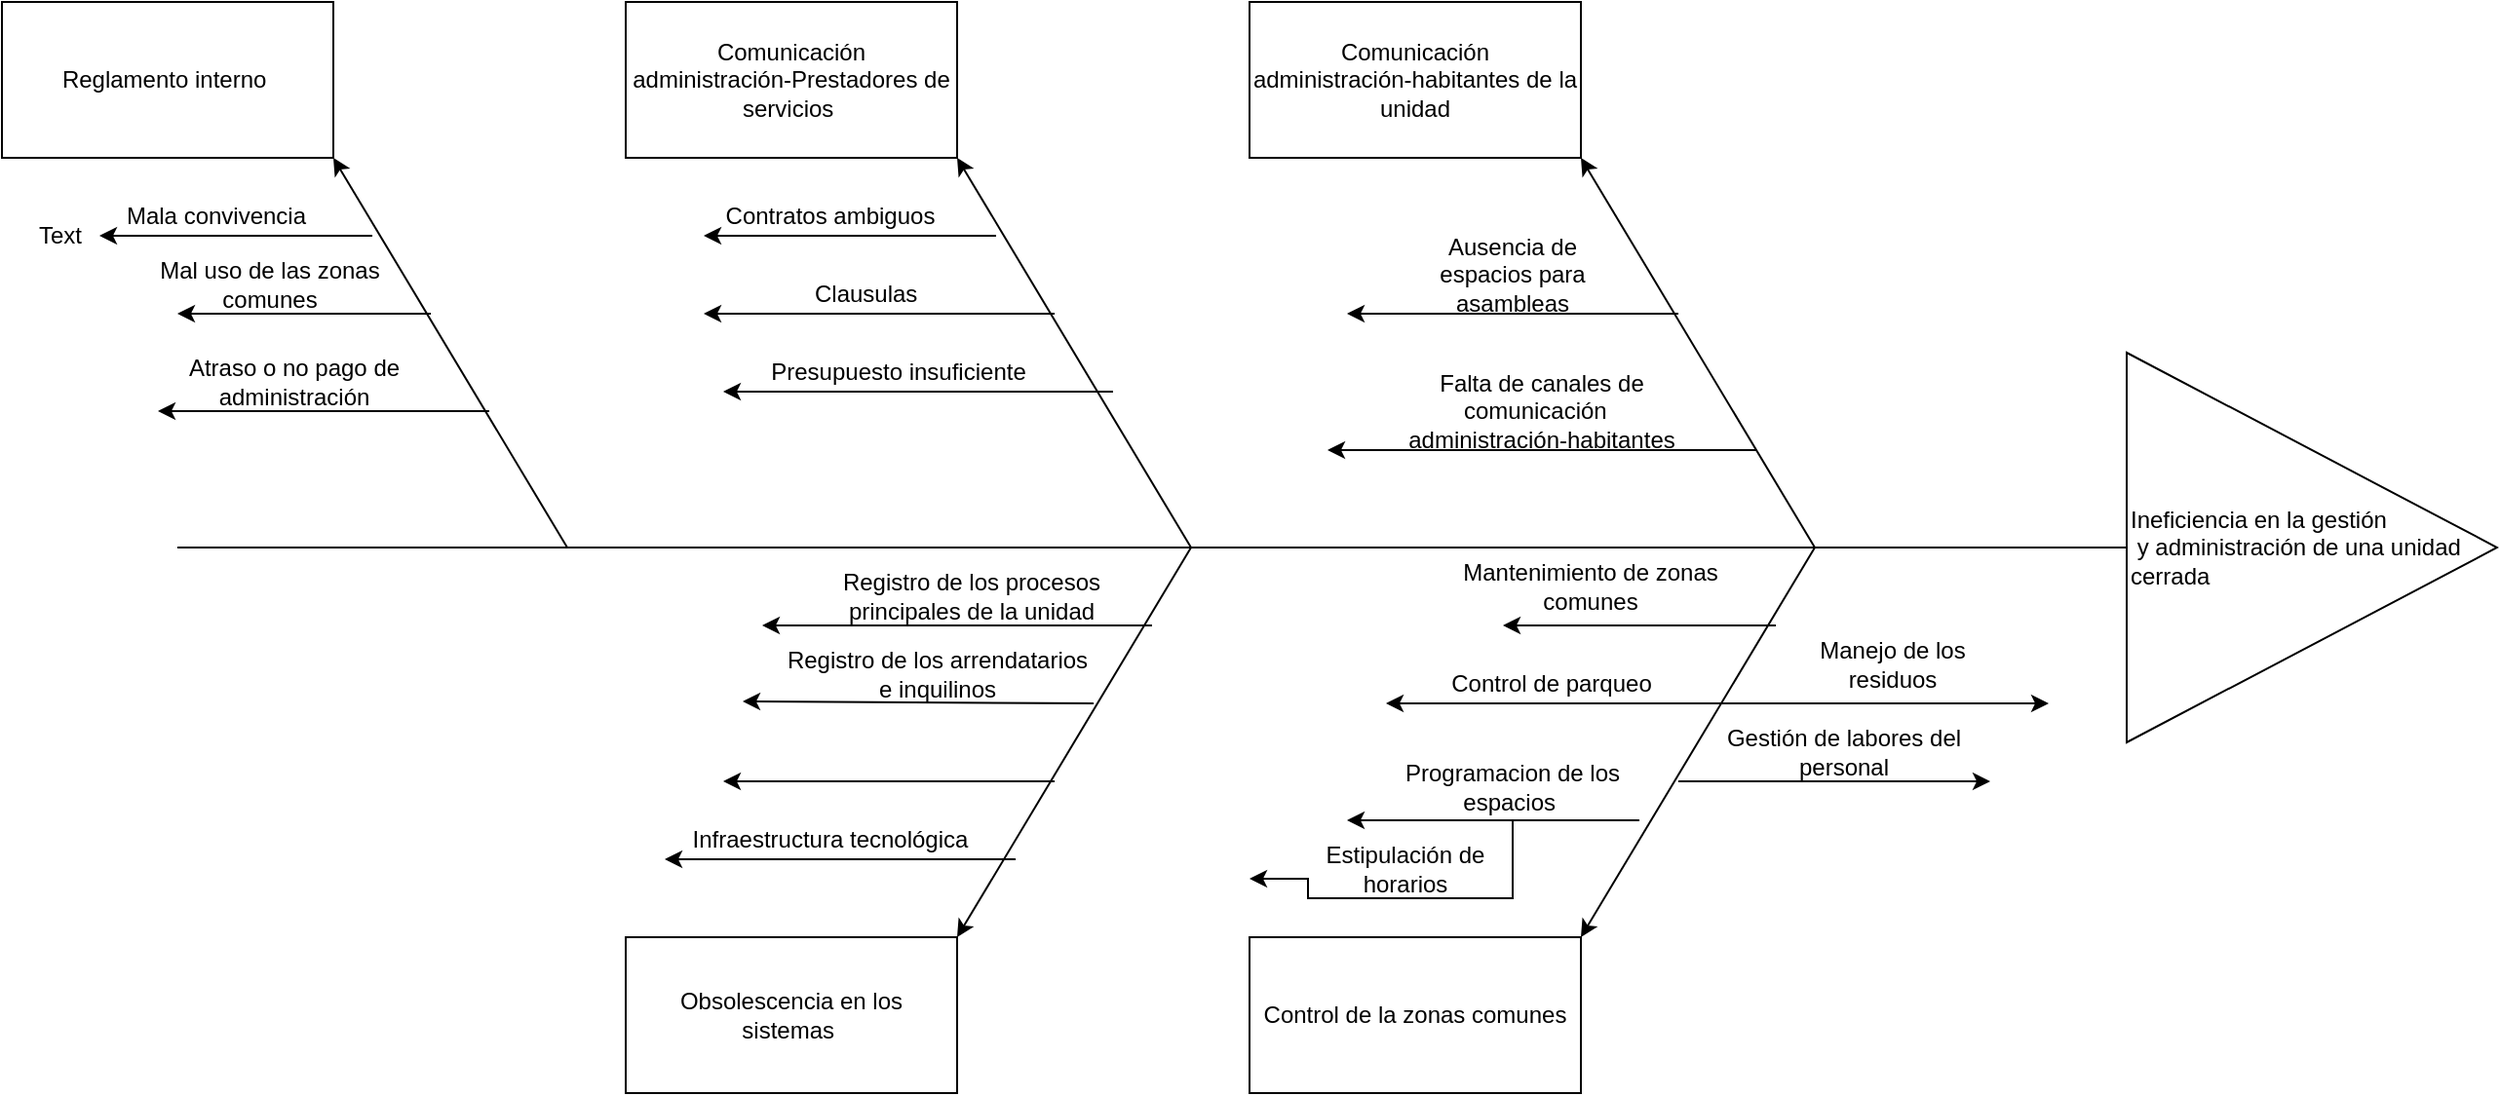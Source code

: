 <mxfile version="13.6.4" type="github"><diagram id="4Pq6zQ68oHaffWO7djld" name="Page-1"><mxGraphModel dx="2334" dy="895" grid="1" gridSize="10" guides="1" tooltips="1" connect="1" arrows="1" fold="1" page="1" pageScale="1" pageWidth="827" pageHeight="1169" math="0" shadow="0"><root><mxCell id="0"/><mxCell id="1" parent="0"/><mxCell id="NMi4Bcfd9XxEopdZftl2-1" value="" style="endArrow=none;html=1;" parent="1" edge="1" target="NMi4Bcfd9XxEopdZftl2-2"><mxGeometry width="50" height="50" relative="1" as="geometry"><mxPoint x="-240" y="280" as="sourcePoint"/><mxPoint x="660" y="280" as="targetPoint"/></mxGeometry></mxCell><mxCell id="NMi4Bcfd9XxEopdZftl2-2" value="Ineficiencia en la gestión&lt;br&gt;&amp;nbsp;y administración de una unidad cerrada" style="triangle;whiteSpace=wrap;html=1;align=left;" parent="1" vertex="1"><mxGeometry x="760" y="180" width="190" height="200" as="geometry"/></mxCell><mxCell id="NMi4Bcfd9XxEopdZftl2-6" value="" style="endArrow=classic;html=1;entryX=1;entryY=1;entryDx=0;entryDy=0;" parent="1" edge="1" target="d_6_mABkJplP2r1XJxD0-2"><mxGeometry width="50" height="50" relative="1" as="geometry"><mxPoint x="600" y="280" as="sourcePoint"/><mxPoint x="480" y="160" as="targetPoint"/></mxGeometry></mxCell><mxCell id="NMi4Bcfd9XxEopdZftl2-7" value="" style="endArrow=classic;html=1;entryX=1;entryY=0;entryDx=0;entryDy=0;" parent="1" edge="1" target="d_6_mABkJplP2r1XJxD0-3"><mxGeometry width="50" height="50" relative="1" as="geometry"><mxPoint x="600" y="280" as="sourcePoint"/><mxPoint x="480" y="400" as="targetPoint"/></mxGeometry></mxCell><mxCell id="NMi4Bcfd9XxEopdZftl2-8" value="" style="endArrow=classic;html=1;entryX=1;entryY=1;entryDx=0;entryDy=0;" parent="1" edge="1" target="d_6_mABkJplP2r1XJxD0-1"><mxGeometry width="50" height="50" relative="1" as="geometry"><mxPoint x="280" y="280" as="sourcePoint"/><mxPoint x="160" y="160" as="targetPoint"/></mxGeometry></mxCell><mxCell id="NMi4Bcfd9XxEopdZftl2-9" value="" style="endArrow=classic;html=1;entryX=1;entryY=0;entryDx=0;entryDy=0;" parent="1" edge="1" target="d_6_mABkJplP2r1XJxD0-4"><mxGeometry width="50" height="50" relative="1" as="geometry"><mxPoint x="280" y="280" as="sourcePoint"/><mxPoint x="160" y="400" as="targetPoint"/></mxGeometry></mxCell><mxCell id="d_6_mABkJplP2r1XJxD0-1" value="Comunicación&lt;br&gt;administración-Prestadores de servicios&amp;nbsp;" style="rounded=0;whiteSpace=wrap;html=1;" vertex="1" parent="1"><mxGeometry x="-10" width="170" height="80" as="geometry"/></mxCell><mxCell id="d_6_mABkJplP2r1XJxD0-2" value="Comunicación&lt;br&gt;administración-habitantes de la unidad" style="rounded=0;whiteSpace=wrap;html=1;" vertex="1" parent="1"><mxGeometry x="310" width="170" height="80" as="geometry"/></mxCell><mxCell id="d_6_mABkJplP2r1XJxD0-3" value="Control de la zonas comunes" style="rounded=0;whiteSpace=wrap;html=1;" vertex="1" parent="1"><mxGeometry x="310" y="480" width="170" height="80" as="geometry"/></mxCell><mxCell id="d_6_mABkJplP2r1XJxD0-4" value="Obsolescencia en los sistemas&amp;nbsp;" style="rounded=0;whiteSpace=wrap;html=1;" vertex="1" parent="1"><mxGeometry x="-10" y="480" width="170" height="80" as="geometry"/></mxCell><mxCell id="d_6_mABkJplP2r1XJxD0-6" value="" style="endArrow=classic;html=1;" edge="1" parent="1"><mxGeometry width="50" height="50" relative="1" as="geometry"><mxPoint x="570" y="230" as="sourcePoint"/><mxPoint x="350" y="230" as="targetPoint"/></mxGeometry></mxCell><mxCell id="d_6_mABkJplP2r1XJxD0-7" value="Falta de canales de comunicación&amp;nbsp;&amp;nbsp;&lt;br&gt;administración-habitantes" style="text;html=1;strokeColor=none;fillColor=none;align=center;verticalAlign=middle;whiteSpace=wrap;rounded=0;" vertex="1" parent="1"><mxGeometry x="370" y="190" width="180" height="40" as="geometry"/></mxCell><mxCell id="d_6_mABkJplP2r1XJxD0-8" value="" style="endArrow=classic;html=1;" edge="1" parent="1"><mxGeometry width="50" height="50" relative="1" as="geometry"><mxPoint x="530" y="160" as="sourcePoint"/><mxPoint x="360" y="160" as="targetPoint"/></mxGeometry></mxCell><mxCell id="d_6_mABkJplP2r1XJxD0-12" value="Ausencia de espacios para asambleas" style="text;html=1;strokeColor=none;fillColor=none;align=center;verticalAlign=middle;whiteSpace=wrap;rounded=0;" vertex="1" parent="1"><mxGeometry x="390" y="120" width="110" height="40" as="geometry"/></mxCell><mxCell id="d_6_mABkJplP2r1XJxD0-13" value="" style="endArrow=classic;html=1;" edge="1" parent="1"><mxGeometry width="50" height="50" relative="1" as="geometry"><mxPoint x="-40" y="280" as="sourcePoint"/><mxPoint x="-160" y="80" as="targetPoint"/></mxGeometry></mxCell><mxCell id="d_6_mABkJplP2r1XJxD0-14" value="Reglamento interno&amp;nbsp;" style="rounded=0;whiteSpace=wrap;html=1;" vertex="1" parent="1"><mxGeometry x="-330" width="170" height="80" as="geometry"/></mxCell><mxCell id="d_6_mABkJplP2r1XJxD0-15" value="" style="endArrow=classic;html=1;" edge="1" parent="1" target="d_6_mABkJplP2r1XJxD0-16"><mxGeometry width="50" height="50" relative="1" as="geometry"><mxPoint x="-140" y="120" as="sourcePoint"/><mxPoint x="-300" y="120" as="targetPoint"/></mxGeometry></mxCell><mxCell id="d_6_mABkJplP2r1XJxD0-16" value="Text" style="text;html=1;strokeColor=none;fillColor=none;align=center;verticalAlign=middle;whiteSpace=wrap;rounded=0;" vertex="1" parent="1"><mxGeometry x="-320" y="110.0" width="40" height="20" as="geometry"/></mxCell><mxCell id="d_6_mABkJplP2r1XJxD0-17" value="Mala convivencia" style="text;html=1;strokeColor=none;fillColor=none;align=center;verticalAlign=middle;whiteSpace=wrap;rounded=0;" vertex="1" parent="1"><mxGeometry x="-280" y="100" width="120" height="20" as="geometry"/></mxCell><mxCell id="d_6_mABkJplP2r1XJxD0-18" value="" style="endArrow=classic;html=1;" edge="1" parent="1"><mxGeometry width="50" height="50" relative="1" as="geometry"><mxPoint x="-110" y="160" as="sourcePoint"/><mxPoint x="-240" y="160" as="targetPoint"/></mxGeometry></mxCell><mxCell id="d_6_mABkJplP2r1XJxD0-19" value="Mal uso de las zonas comunes" style="text;html=1;strokeColor=none;fillColor=none;align=center;verticalAlign=middle;whiteSpace=wrap;rounded=0;" vertex="1" parent="1"><mxGeometry x="-265" y="130" width="145" height="30" as="geometry"/></mxCell><mxCell id="d_6_mABkJplP2r1XJxD0-22" value="Atraso o no pago de administración" style="text;html=1;strokeColor=none;fillColor=none;align=center;verticalAlign=middle;whiteSpace=wrap;rounded=0;" vertex="1" parent="1"><mxGeometry x="-265" y="180" width="170" height="30" as="geometry"/></mxCell><mxCell id="d_6_mABkJplP2r1XJxD0-23" value="" style="endArrow=classic;html=1;" edge="1" parent="1"><mxGeometry width="50" height="50" relative="1" as="geometry"><mxPoint x="-80" y="210" as="sourcePoint"/><mxPoint x="-250" y="210" as="targetPoint"/></mxGeometry></mxCell><mxCell id="d_6_mABkJplP2r1XJxD0-25" value="" style="endArrow=classic;html=1;" edge="1" parent="1"><mxGeometry width="50" height="50" relative="1" as="geometry"><mxPoint x="180" y="120" as="sourcePoint"/><mxPoint x="30" y="120" as="targetPoint"/></mxGeometry></mxCell><mxCell id="d_6_mABkJplP2r1XJxD0-27" value="Contratos ambiguos" style="text;html=1;strokeColor=none;fillColor=none;align=center;verticalAlign=middle;whiteSpace=wrap;rounded=0;" vertex="1" parent="1"><mxGeometry x="30" y="100" width="130" height="20" as="geometry"/></mxCell><mxCell id="d_6_mABkJplP2r1XJxD0-28" value="" style="endArrow=classic;html=1;" edge="1" parent="1"><mxGeometry width="50" height="50" relative="1" as="geometry"><mxPoint x="210" y="160" as="sourcePoint"/><mxPoint x="30" y="160" as="targetPoint"/></mxGeometry></mxCell><mxCell id="d_6_mABkJplP2r1XJxD0-30" value="Registro de los procesos principales de la unidad" style="text;html=1;strokeColor=none;fillColor=none;align=center;verticalAlign=middle;whiteSpace=wrap;rounded=0;" vertex="1" parent="1"><mxGeometry x="75" y="290" width="185" height="30" as="geometry"/></mxCell><mxCell id="d_6_mABkJplP2r1XJxD0-31" value="Control de parqueo" style="text;html=1;strokeColor=none;fillColor=none;align=center;verticalAlign=middle;whiteSpace=wrap;rounded=0;" vertex="1" parent="1"><mxGeometry x="390" y="340" width="150" height="20" as="geometry"/></mxCell><mxCell id="d_6_mABkJplP2r1XJxD0-32" value="Mantenimiento de zonas comunes" style="text;html=1;strokeColor=none;fillColor=none;align=center;verticalAlign=middle;whiteSpace=wrap;rounded=0;" vertex="1" parent="1"><mxGeometry x="400" y="280" width="170" height="40" as="geometry"/></mxCell><mxCell id="d_6_mABkJplP2r1XJxD0-33" value="Presupuesto insuficiente" style="text;html=1;strokeColor=none;fillColor=none;align=center;verticalAlign=middle;whiteSpace=wrap;rounded=0;" vertex="1" parent="1"><mxGeometry x="50" y="180" width="160" height="20" as="geometry"/></mxCell><mxCell id="d_6_mABkJplP2r1XJxD0-34" value="Clausulas&amp;nbsp;" style="text;html=1;strokeColor=none;fillColor=none;align=center;verticalAlign=middle;whiteSpace=wrap;rounded=0;" vertex="1" parent="1"><mxGeometry x="40" y="140" width="150" height="20" as="geometry"/></mxCell><mxCell id="d_6_mABkJplP2r1XJxD0-35" value="" style="endArrow=classic;html=1;" edge="1" parent="1"><mxGeometry width="50" height="50" relative="1" as="geometry"><mxPoint x="240" y="200" as="sourcePoint"/><mxPoint x="40" y="200" as="targetPoint"/></mxGeometry></mxCell><mxCell id="d_6_mABkJplP2r1XJxD0-38" value="" style="endArrow=classic;html=1;" edge="1" parent="1"><mxGeometry width="50" height="50" relative="1" as="geometry"><mxPoint x="580" y="320" as="sourcePoint"/><mxPoint x="440" y="320" as="targetPoint"/></mxGeometry></mxCell><mxCell id="d_6_mABkJplP2r1XJxD0-39" value="" style="endArrow=classic;html=1;" edge="1" parent="1"><mxGeometry width="50" height="50" relative="1" as="geometry"><mxPoint x="550" y="360" as="sourcePoint"/><mxPoint x="380" y="360" as="targetPoint"/></mxGeometry></mxCell><mxCell id="d_6_mABkJplP2r1XJxD0-40" value="" style="endArrow=classic;html=1;" edge="1" parent="1"><mxGeometry width="50" height="50" relative="1" as="geometry"><mxPoint x="510" y="420" as="sourcePoint"/><mxPoint x="360" y="420" as="targetPoint"/></mxGeometry></mxCell><mxCell id="d_6_mABkJplP2r1XJxD0-41" value="Gestión de labores del personal" style="text;html=1;strokeColor=none;fillColor=none;align=center;verticalAlign=middle;whiteSpace=wrap;rounded=0;" vertex="1" parent="1"><mxGeometry x="540" y="370" width="150" height="30" as="geometry"/></mxCell><mxCell id="d_6_mABkJplP2r1XJxD0-42" value="Estipulación de horarios" style="text;html=1;strokeColor=none;fillColor=none;align=center;verticalAlign=middle;whiteSpace=wrap;rounded=0;" vertex="1" parent="1"><mxGeometry x="340" y="430" width="100" height="30" as="geometry"/></mxCell><mxCell id="d_6_mABkJplP2r1XJxD0-44" style="edgeStyle=orthogonalEdgeStyle;rounded=0;orthogonalLoop=1;jettySize=auto;html=1;verticalAlign=top;" edge="1" parent="1" source="d_6_mABkJplP2r1XJxD0-43"><mxGeometry relative="1" as="geometry"><mxPoint x="310" y="450" as="targetPoint"/><Array as="points"><mxPoint x="445" y="460"/><mxPoint x="340" y="460"/><mxPoint x="340" y="450"/></Array></mxGeometry></mxCell><mxCell id="d_6_mABkJplP2r1XJxD0-43" value="Programacion de los espacios&amp;nbsp;" style="text;html=1;strokeColor=none;fillColor=none;align=center;verticalAlign=bottom;whiteSpace=wrap;rounded=0;" vertex="1" parent="1"><mxGeometry x="370" y="390" width="150" height="30" as="geometry"/></mxCell><mxCell id="d_6_mABkJplP2r1XJxD0-49" value="" style="endArrow=classic;html=1;" edge="1" parent="1"><mxGeometry width="50" height="50" relative="1" as="geometry"><mxPoint x="260" y="320" as="sourcePoint"/><mxPoint x="60" y="320" as="targetPoint"/></mxGeometry></mxCell><mxCell id="d_6_mABkJplP2r1XJxD0-50" value="Infraestructura tecnológica" style="text;html=1;strokeColor=none;fillColor=none;align=center;verticalAlign=middle;whiteSpace=wrap;rounded=0;" vertex="1" parent="1"><mxGeometry x="20" y="420" width="150" height="20" as="geometry"/></mxCell><mxCell id="d_6_mABkJplP2r1XJxD0-51" value="Manejo de los residuos" style="text;html=1;strokeColor=none;fillColor=none;align=center;verticalAlign=middle;whiteSpace=wrap;rounded=0;" vertex="1" parent="1"><mxGeometry x="590" y="320" width="100" height="40" as="geometry"/></mxCell><mxCell id="d_6_mABkJplP2r1XJxD0-52" value="Registro de los arrendatarios e inquilinos" style="text;html=1;strokeColor=none;fillColor=none;align=center;verticalAlign=middle;whiteSpace=wrap;rounded=0;" vertex="1" parent="1"><mxGeometry x="70" y="330" width="160" height="30" as="geometry"/></mxCell><mxCell id="d_6_mABkJplP2r1XJxD0-53" value="" style="endArrow=classic;html=1;exitX=1;exitY=1;exitDx=0;exitDy=0;" edge="1" parent="1" source="d_6_mABkJplP2r1XJxD0-52"><mxGeometry width="50" height="50" relative="1" as="geometry"><mxPoint x="190" y="359" as="sourcePoint"/><mxPoint x="50" y="359" as="targetPoint"/></mxGeometry></mxCell><mxCell id="d_6_mABkJplP2r1XJxD0-54" value="" style="endArrow=classic;html=1;" edge="1" parent="1"><mxGeometry width="50" height="50" relative="1" as="geometry"><mxPoint x="210" y="400" as="sourcePoint"/><mxPoint x="40" y="400" as="targetPoint"/></mxGeometry></mxCell><mxCell id="d_6_mABkJplP2r1XJxD0-55" value="" style="endArrow=classic;html=1;" edge="1" parent="1"><mxGeometry width="50" height="50" relative="1" as="geometry"><mxPoint x="550" y="360" as="sourcePoint"/><mxPoint x="720" y="360" as="targetPoint"/></mxGeometry></mxCell><mxCell id="d_6_mABkJplP2r1XJxD0-56" value="" style="endArrow=classic;html=1;" edge="1" parent="1"><mxGeometry width="50" height="50" relative="1" as="geometry"><mxPoint x="190" y="440" as="sourcePoint"/><mxPoint x="10" y="440" as="targetPoint"/></mxGeometry></mxCell><mxCell id="d_6_mABkJplP2r1XJxD0-57" value="" style="endArrow=classic;html=1;" edge="1" parent="1"><mxGeometry width="50" height="50" relative="1" as="geometry"><mxPoint x="530" y="400" as="sourcePoint"/><mxPoint x="690" y="400" as="targetPoint"/></mxGeometry></mxCell></root></mxGraphModel></diagram></mxfile>